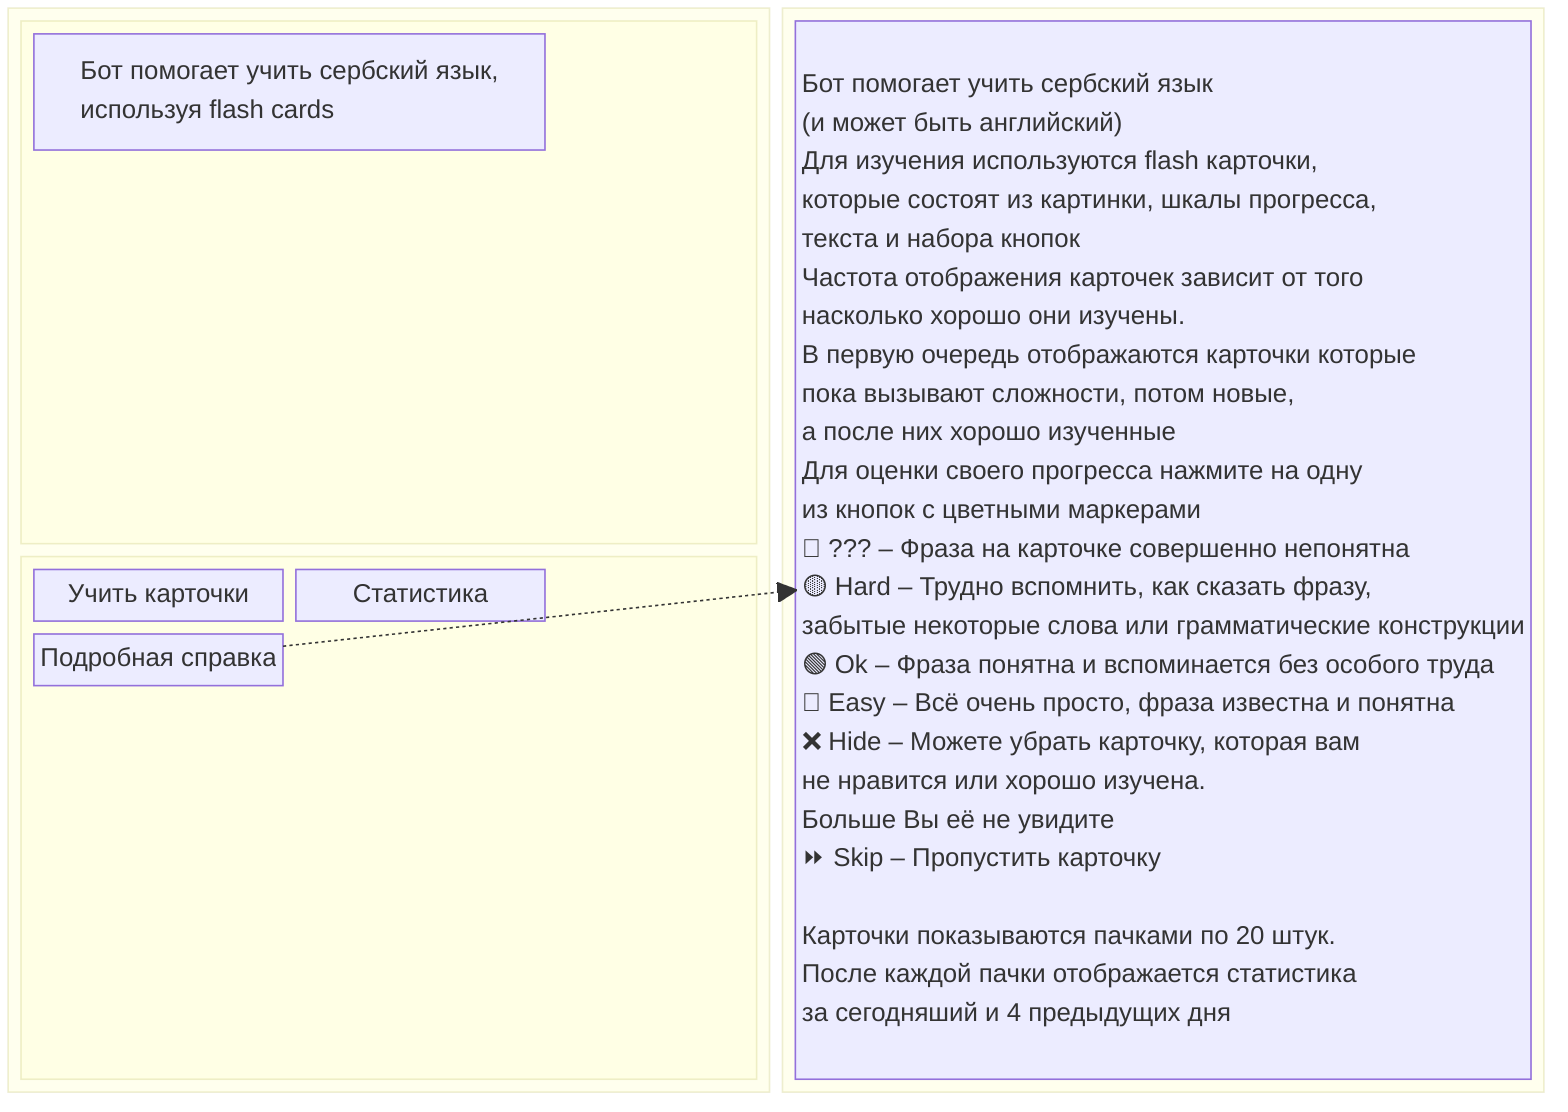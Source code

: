 block-beta
  block:SCREEN_START
    columns 1
    block
      SCREEN_START_TEXT["Бот помогает учить сербский язык,\nиспользуя flash cards"]
    end
    block
      columns 2
      BUTTON_LEARN["Учить карточки"] BUTTON_STAT["Статистика"]
      BUTTON_HELP["Подробная справка"]
    end
  end

  block:SCREEN_HELP
    SCREEN_HELP_TEXT["
      Бот помогает учить сербский язык
      (и может быть английский)
      Для изучения используются flash карточки,
      которые состоят из картинки, шкалы прогресса,
      текста и набора кнопок
      Частота отображения карточек зависит от того
      насколько хорошо они изучены.
      В первую очередь отображаются карточки которые
      пока вызывают сложности, потом новые,
      а после них хорошо изученные
      Для оценки своего прогресса нажмите на одну
      из кнопок с цветными маркерами
      🔴 ??? – Фраза на карточке совершенно непонятна
      🟡 Hard – Трудно вспомнить, как сказать фразу,
      забытые некоторые слова или грамматические конструкции
      🟢 Ok – Фраза понятна и вспоминается без особого труда
      🔵 Easy – Всё очень просто, фраза известна и понятна
      ❌ Hide – Можете убрать карточку, которая вам
      не нравится или хорошо изучена.
      Больше Вы её не увидите
      ⏩ Skip – Пропустить карточку

      Карточки показываются пачками по 20 штук.
      После каждой пачки отображается статистика
      за сегодняший и 4 предыдущих дня

    "]
  end

BUTTON_HELP -.-> SCREEN_HELP_TEXT

style SCREEN_START_TEXT text-align: left;
style SCREEN_HELP_TEXT text-align: left;
